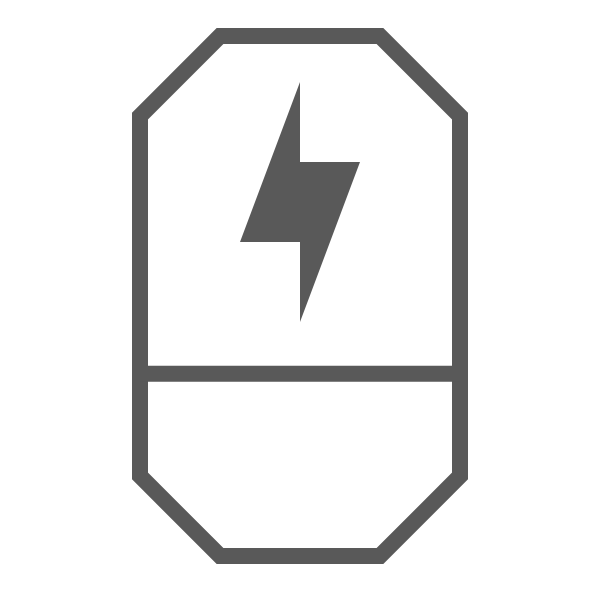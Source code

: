 <mxfile version="24.5.3" type="device">
  <diagram name="Page-1" id="ZcRAXSWJTWcisyccbfvs">
    <mxGraphModel dx="948" dy="830" grid="1" gridSize="5" guides="1" tooltips="1" connect="1" arrows="1" fold="1" page="0" pageScale="1" pageWidth="827" pageHeight="1169" math="0" shadow="0">
      <root>
        <mxCell id="0" />
        <mxCell id="1" parent="0" />
        <mxCell id="aRZHve7nk3sMqHiDy-_R-71" value="" style="rounded=0;whiteSpace=wrap;html=1;fillColor=none;strokeColor=none;" parent="1" vertex="1">
          <mxGeometry x="570" y="220" width="300" height="300" as="geometry" />
        </mxCell>
        <mxCell id="aRZHve7nk3sMqHiDy-_R-61" value="" style="endArrow=none;html=1;rounded=0;strokeWidth=8;strokeColor=#595959;" parent="1" edge="1">
          <mxGeometry width="50" height="50" relative="1" as="geometry">
            <mxPoint x="720" y="498" as="sourcePoint" />
            <mxPoint x="720" y="498" as="targetPoint" />
            <Array as="points">
              <mxPoint x="680" y="498" />
              <mxPoint x="640" y="458" />
              <mxPoint x="640" y="278" />
              <mxPoint x="680" y="238" />
              <mxPoint x="760" y="238" />
              <mxPoint x="800" y="278" />
              <mxPoint x="800" y="458" />
              <mxPoint x="760" y="498" />
            </Array>
          </mxGeometry>
        </mxCell>
        <mxCell id="aRZHve7nk3sMqHiDy-_R-62" value="" style="endArrow=none;html=1;rounded=0;strokeWidth=8;strokeColor=#595959;" parent="1" edge="1">
          <mxGeometry width="50" height="50" relative="1" as="geometry">
            <mxPoint x="640" y="406.83" as="sourcePoint" />
            <mxPoint x="800" y="406.83" as="targetPoint" />
          </mxGeometry>
        </mxCell>
        <mxCell id="aRZHve7nk3sMqHiDy-_R-68" value="" style="verticalLabelPosition=bottom;verticalAlign=top;html=1;shape=mxgraph.basic.orthogonal_triangle;rotation=90;strokeColor=none;fillColor=#595959;" parent="1" vertex="1">
          <mxGeometry x="695" y="326" width="80" height="30" as="geometry" />
        </mxCell>
        <mxCell id="aRZHve7nk3sMqHiDy-_R-69" value="" style="verticalLabelPosition=bottom;verticalAlign=top;html=1;shape=mxgraph.basic.orthogonal_triangle;rotation=-90;strokeColor=none;fillColor=#595959;" parent="1" vertex="1">
          <mxGeometry x="665" y="286" width="80" height="30" as="geometry" />
        </mxCell>
      </root>
    </mxGraphModel>
  </diagram>
</mxfile>
